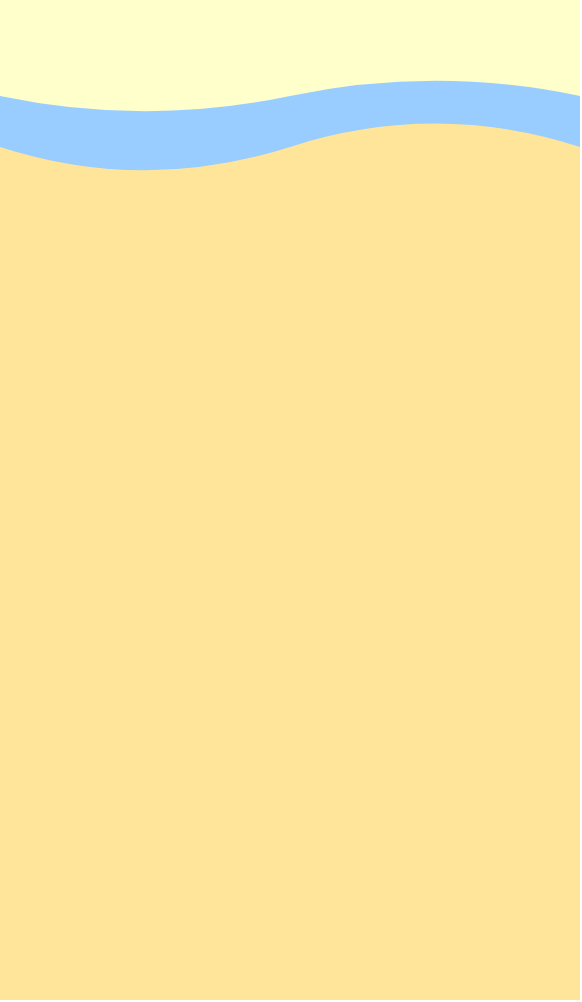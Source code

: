 <mxfile version="14.8.6" type="device"><diagram id="hc4auEn_iK7jDW_f9gtY" name="Page-1"><mxGraphModel dx="868" dy="380" grid="1" gridSize="10" guides="1" tooltips="1" connect="1" arrows="1" fold="1" page="1" pageScale="1" pageWidth="850" pageHeight="1100" math="0" shadow="0"><root><mxCell id="0"/><mxCell id="1" parent="0"/><mxCell id="BGImpA8Sy9hopzJhS84Z-2" value="" style="dashed=0;shape=rect;strokeColor=none;fillColor=#FFE599;" parent="1" vertex="1"><mxGeometry x="245" y="240" width="290" height="500" as="geometry"/></mxCell><mxCell id="BGImpA8Sy9hopzJhS84Z-11" value="" style="shape=document;whiteSpace=wrap;html=1;boundedLbl=1;dashed=0;fontSize=13;fontColor=#FFFFFF;align=right;fillColor=#99CCFF;strokeColor=none;" parent="BGImpA8Sy9hopzJhS84Z-2" vertex="1"><mxGeometry width="290" height="86.44" as="geometry"/></mxCell><mxCell id="BGImpA8Sy9hopzJhS84Z-12" value="" style="shape=document;whiteSpace=wrap;html=1;boundedLbl=1;dashed=0;fontSize=13;fontColor=#FFFFFF;align=right;strokeColor=none;fillColor=#FFFFCC;" parent="BGImpA8Sy9hopzJhS84Z-2" vertex="1"><mxGeometry width="290" height="56.44" as="geometry"/></mxCell></root></mxGraphModel></diagram></mxfile>